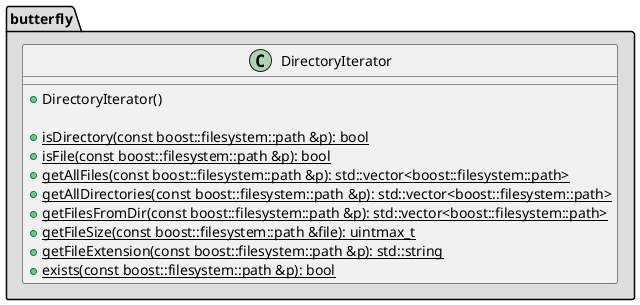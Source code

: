 @startuml

package butterfly #DDDDDD
{

class DirectoryIterator
{

    + DirectoryIterator()

    + {static} isDirectory(const boost::filesystem::path &p): bool
    + {static} isFile(const boost::filesystem::path &p): bool
    + {static} getAllFiles(const boost::filesystem::path &p): std::vector<boost::filesystem::path>
    + {static} getAllDirectories(const boost::filesystem::path &p): std::vector<boost::filesystem::path>
    + {static} getFilesFromDir(const boost::filesystem::path &p): std::vector<boost::filesystem::path>
    + {static} getFileSize(const boost::filesystem::path &file): uintmax_t
    + {static} getFileExtension(const boost::filesystem::path &p): std::string
    + {static} exists(const boost::filesystem::path &p): bool
}

}
@enduml